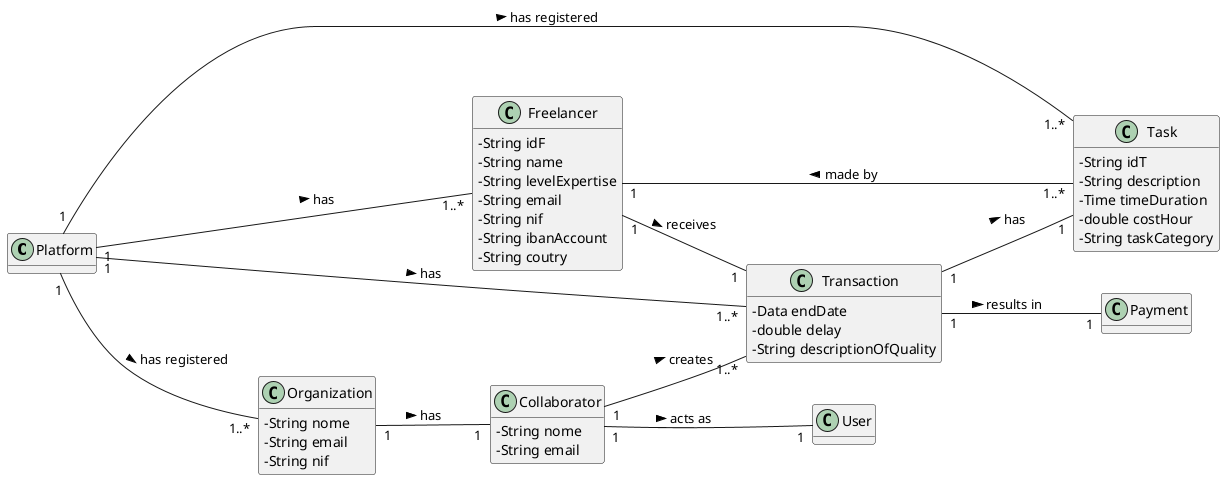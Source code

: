@startuml
skinparam classAttributeIconSize 0
hide methods
left to right direction

class Platform{
}
class Freelancer {
  -String idF
  -String name
  -String levelExpertise
  -String email
  -String nif
  -String ibanAccount
  -String coutry
}

class Organization {
  -String nome
  -String email
  -String nif
}

class Collaborator{
  -String nome
  -String email
}

class Task {
  -String idT
  -String description
  -Time timeDuration
  -double costHour
  -String taskCategory
}


class User {
}


class Transaction {
  -Data endDate
  -double delay
  -String descriptionOfQuality
}


class Payment{
}


Freelancer "1" -- "1" Transaction: receives >
Task "1..*" -- "1" Freelancer: made by >
Platform "1" -- "1..*" Transaction: has >
Platform "1" -- "1..*" Organization: has registered >
Platform "1" -- "1..*" Freelancer: has >
Platform "1" -- "1..*" Task: has registered >
Organization "1" -- "1" Collaborator: has >
Transaction "1" -- "1" Payment: results in >
Transaction "1" -- "1" Task: has >
Collaborator "1" -- "1..*" Transaction: creates >
Collaborator "1" -- "1" User: acts as >




@enduml


